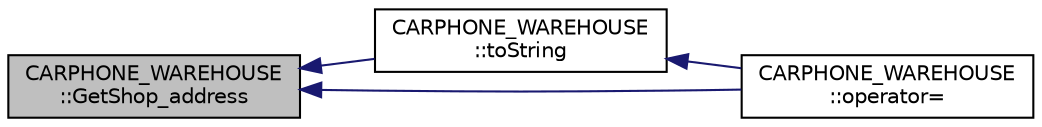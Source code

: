 digraph "CARPHONE_WAREHOUSE::GetShop_address"
{
  edge [fontname="Helvetica",fontsize="10",labelfontname="Helvetica",labelfontsize="10"];
  node [fontname="Helvetica",fontsize="10",shape=record];
  rankdir="LR";
  Node1 [label="CARPHONE_WAREHOUSE\l::GetShop_address",height=0.2,width=0.4,color="black", fillcolor="grey75", style="filled", fontcolor="black"];
  Node1 -> Node2 [dir="back",color="midnightblue",fontsize="10",style="solid"];
  Node2 [label="CARPHONE_WAREHOUSE\l::toString",height=0.2,width=0.4,color="black", fillcolor="white", style="filled",URL="$class_c_a_r_p_h_o_n_e___w_a_r_e_h_o_u_s_e.html#a4d96bb512ffcd1e0b13f632cb7fd242b",tooltip="_cast, is use to cast bak the std::shared_ptr<OSTM> to the required type "];
  Node2 -> Node3 [dir="back",color="midnightblue",fontsize="10",style="solid"];
  Node3 [label="CARPHONE_WAREHOUSE\l::operator=",height=0.2,width=0.4,color="black", fillcolor="white", style="filled",URL="$class_c_a_r_p_h_o_n_e___w_a_r_e_h_o_u_s_e.html#a8d5661ef7c79d7527967c61654ebb612"];
  Node1 -> Node3 [dir="back",color="midnightblue",fontsize="10",style="solid"];
}
